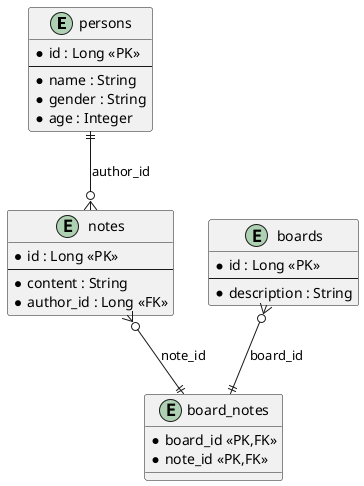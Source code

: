 @startuml DatabaseDiagram

entity persons {
  * id : Long <<PK>>
  --
  * name : String
  * gender : String
  * age : Integer
}

entity notes {
  * id : Long <<PK>>
  --
  * content : String
  * author_id : Long <<FK>>
}

entity "boards" as boards {
  * id : Long <<PK>>
  --
  * description : String
}

entity "board_notes" as board_notes {
  * board_id <<PK,FK>>
  * note_id <<PK,FK>>
}

persons ||--o{ notes : "author_id"
notes }o--|| board_notes : "note_id"
boards }o--|| board_notes : "board_id"

@enduml